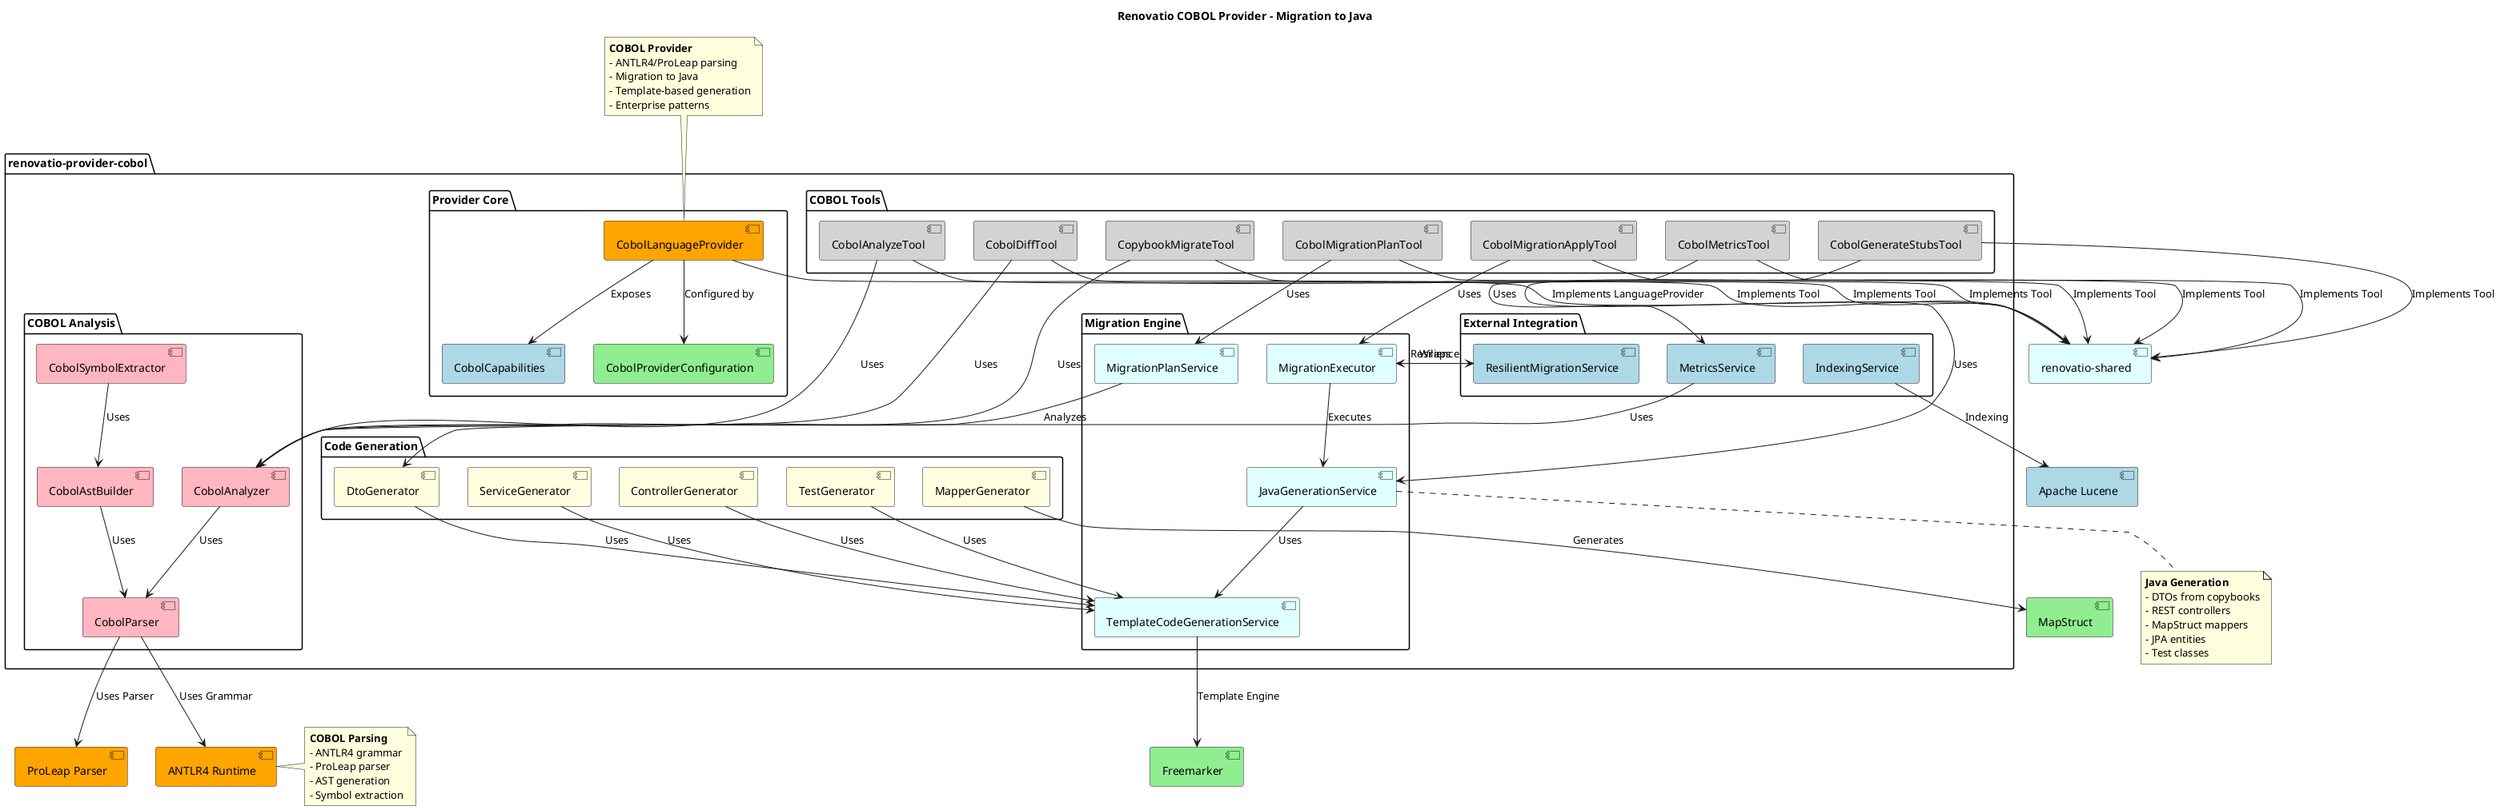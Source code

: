 @startuml
' renovatio-provider-cobol Component Diagram

title Renovatio COBOL Provider - Migration to Java

package "renovatio-provider-cobol" {
  
  ' Provider Implementation
  package "Provider Core" {
    [CobolLanguageProvider] #Orange
    [CobolProviderConfiguration] #LightGreen
    [CobolCapabilities] #LightBlue
  }
  
  ' COBOL Parsing & Analysis
  package "COBOL Analysis" {
    [CobolParser] #LightPink
    [CobolAnalyzer] #LightPink
    [CobolAstBuilder] #LightPink
    [CobolSymbolExtractor] #LightPink
  }
  
  ' Migration Engine
  package "Migration Engine" {
    [JavaGenerationService] #LightCyan
    [MigrationPlanService] #LightCyan
    [MigrationExecutor] #LightCyan
    [TemplateCodeGenerationService] #LightCyan
  }
  
  ' Code Generation
  package "Code Generation" {
    [DtoGenerator] #LightYellow
    [ServiceGenerator] #LightYellow
    [ControllerGenerator] #LightYellow
    [MapperGenerator] #LightYellow
    [TestGenerator] #LightYellow
  }
  
  ' Specialized Tools
  package "COBOL Tools" {
    [CobolAnalyzeTool] #LightGray
    [CobolGenerateStubsTool] #LightGray
    [CobolMigrationPlanTool] #LightGray
    [CobolMigrationApplyTool] #LightGray
    [CobolMetricsTool] #LightGray
    [CobolDiffTool] #LightGray
    [CopybookMigrateTool] #LightGray
  }
  
  ' External Services
  package "External Integration" {
    [IndexingService] #LightBlue
    [MetricsService] #LightBlue
    [ResilientMigrationService] #LightBlue
  }
}

' External dependencies
[renovatio-shared] #LightCyan
[ANTLR4 Runtime] #Orange
[ProLeap Parser] #Orange
[Freemarker] #LightGreen
[MapStruct] #LightGreen
[Apache Lucene] #LightBlue

' Provider implementation
CobolLanguageProvider --> CobolProviderConfiguration : Configured by
CobolLanguageProvider --> CobolCapabilities : Exposes

' COBOL parsing
CobolParser --> [ANTLR4 Runtime] : Uses Grammar
CobolParser --> [ProLeap Parser] : Uses Parser
CobolAnalyzer --> CobolParser : Uses
CobolAstBuilder --> CobolParser : Uses
CobolSymbolExtractor --> CobolAstBuilder : Uses

' Migration services
JavaGenerationService --> TemplateCodeGenerationService : Uses
TemplateCodeGenerationService --> [Freemarker] : Template Engine
MigrationPlanService --> CobolAnalyzer : Analyzes
MigrationExecutor --> JavaGenerationService : Executes
MigrationExecutor --> ResilientMigrationService : Resilience

' Code generators
DtoGenerator --> TemplateCodeGenerationService : Uses
ServiceGenerator --> TemplateCodeGenerationService : Uses
ControllerGenerator --> TemplateCodeGenerationService : Uses
MapperGenerator --> [MapStruct] : Generates
TestGenerator --> TemplateCodeGenerationService : Uses

' Tool implementations
CobolAnalyzeTool --> CobolAnalyzer : Uses
CobolGenerateStubsTool --> JavaGenerationService : Uses
CobolMigrationPlanTool --> MigrationPlanService : Uses
CobolMigrationApplyTool --> MigrationExecutor : Uses
CobolMetricsTool --> MetricsService : Uses
CobolDiffTool --> CobolAnalyzer : Uses
CopybookMigrateTool --> DtoGenerator : Uses

' External services
IndexingService --> [Apache Lucene] : Indexing
MetricsService --> CobolAnalyzer : Uses
ResilientMigrationService --> MigrationExecutor : Wraps

' Shared interfaces
CobolLanguageProvider --> [renovatio-shared] : Implements LanguageProvider
CobolAnalyzeTool --> [renovatio-shared] : Implements Tool
CobolGenerateStubsTool --> [renovatio-shared] : Implements Tool
CobolMigrationPlanTool --> [renovatio-shared] : Implements Tool
CobolMigrationApplyTool --> [renovatio-shared] : Implements Tool
CobolMetricsTool --> [renovatio-shared] : Implements Tool
CobolDiffTool --> [renovatio-shared] : Implements Tool
CopybookMigrateTool --> [renovatio-shared] : Implements Tool

note top of CobolLanguageProvider
  **COBOL Provider**
  - ANTLR4/ProLeap parsing
  - Migration to Java
  - Template-based generation
  - Enterprise patterns
end note

note bottom of JavaGenerationService
  **Java Generation**
  - DTOs from copybooks
  - REST controllers
  - MapStruct mappers
  - JPA entities
  - Test classes
end note

note right of [ANTLR4 Runtime]
  **COBOL Parsing**
  - ANTLR4 grammar
  - ProLeap parser
  - AST generation
  - Symbol extraction
end note

@enduml

